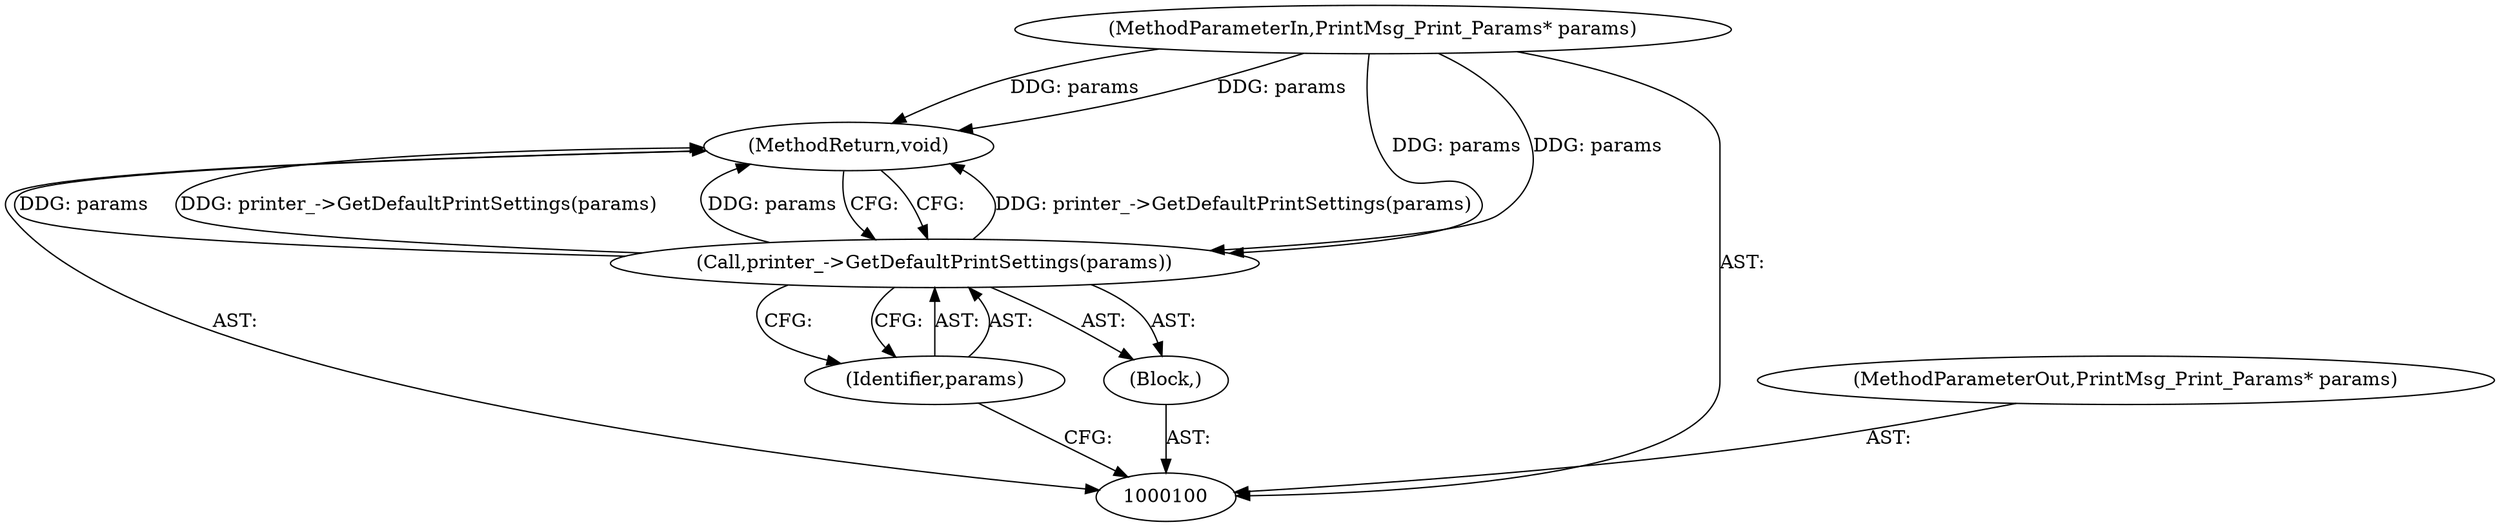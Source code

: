 digraph "0_Chrome_116d0963cadfbf55ef2ec3d13781987c4d80517a_31" {
"1000105" [label="(MethodReturn,void)"];
"1000102" [label="(Block,)"];
"1000101" [label="(MethodParameterIn,PrintMsg_Print_Params* params)"];
"1000113" [label="(MethodParameterOut,PrintMsg_Print_Params* params)"];
"1000103" [label="(Call,printer_->GetDefaultPrintSettings(params))"];
"1000104" [label="(Identifier,params)"];
"1000105" -> "1000100"  [label="AST: "];
"1000105" -> "1000103"  [label="CFG: "];
"1000103" -> "1000105"  [label="DDG: printer_->GetDefaultPrintSettings(params)"];
"1000103" -> "1000105"  [label="DDG: params"];
"1000101" -> "1000105"  [label="DDG: params"];
"1000102" -> "1000100"  [label="AST: "];
"1000103" -> "1000102"  [label="AST: "];
"1000101" -> "1000100"  [label="AST: "];
"1000101" -> "1000105"  [label="DDG: params"];
"1000101" -> "1000103"  [label="DDG: params"];
"1000113" -> "1000100"  [label="AST: "];
"1000103" -> "1000102"  [label="AST: "];
"1000103" -> "1000104"  [label="CFG: "];
"1000104" -> "1000103"  [label="AST: "];
"1000105" -> "1000103"  [label="CFG: "];
"1000103" -> "1000105"  [label="DDG: printer_->GetDefaultPrintSettings(params)"];
"1000103" -> "1000105"  [label="DDG: params"];
"1000101" -> "1000103"  [label="DDG: params"];
"1000104" -> "1000103"  [label="AST: "];
"1000104" -> "1000100"  [label="CFG: "];
"1000103" -> "1000104"  [label="CFG: "];
}
